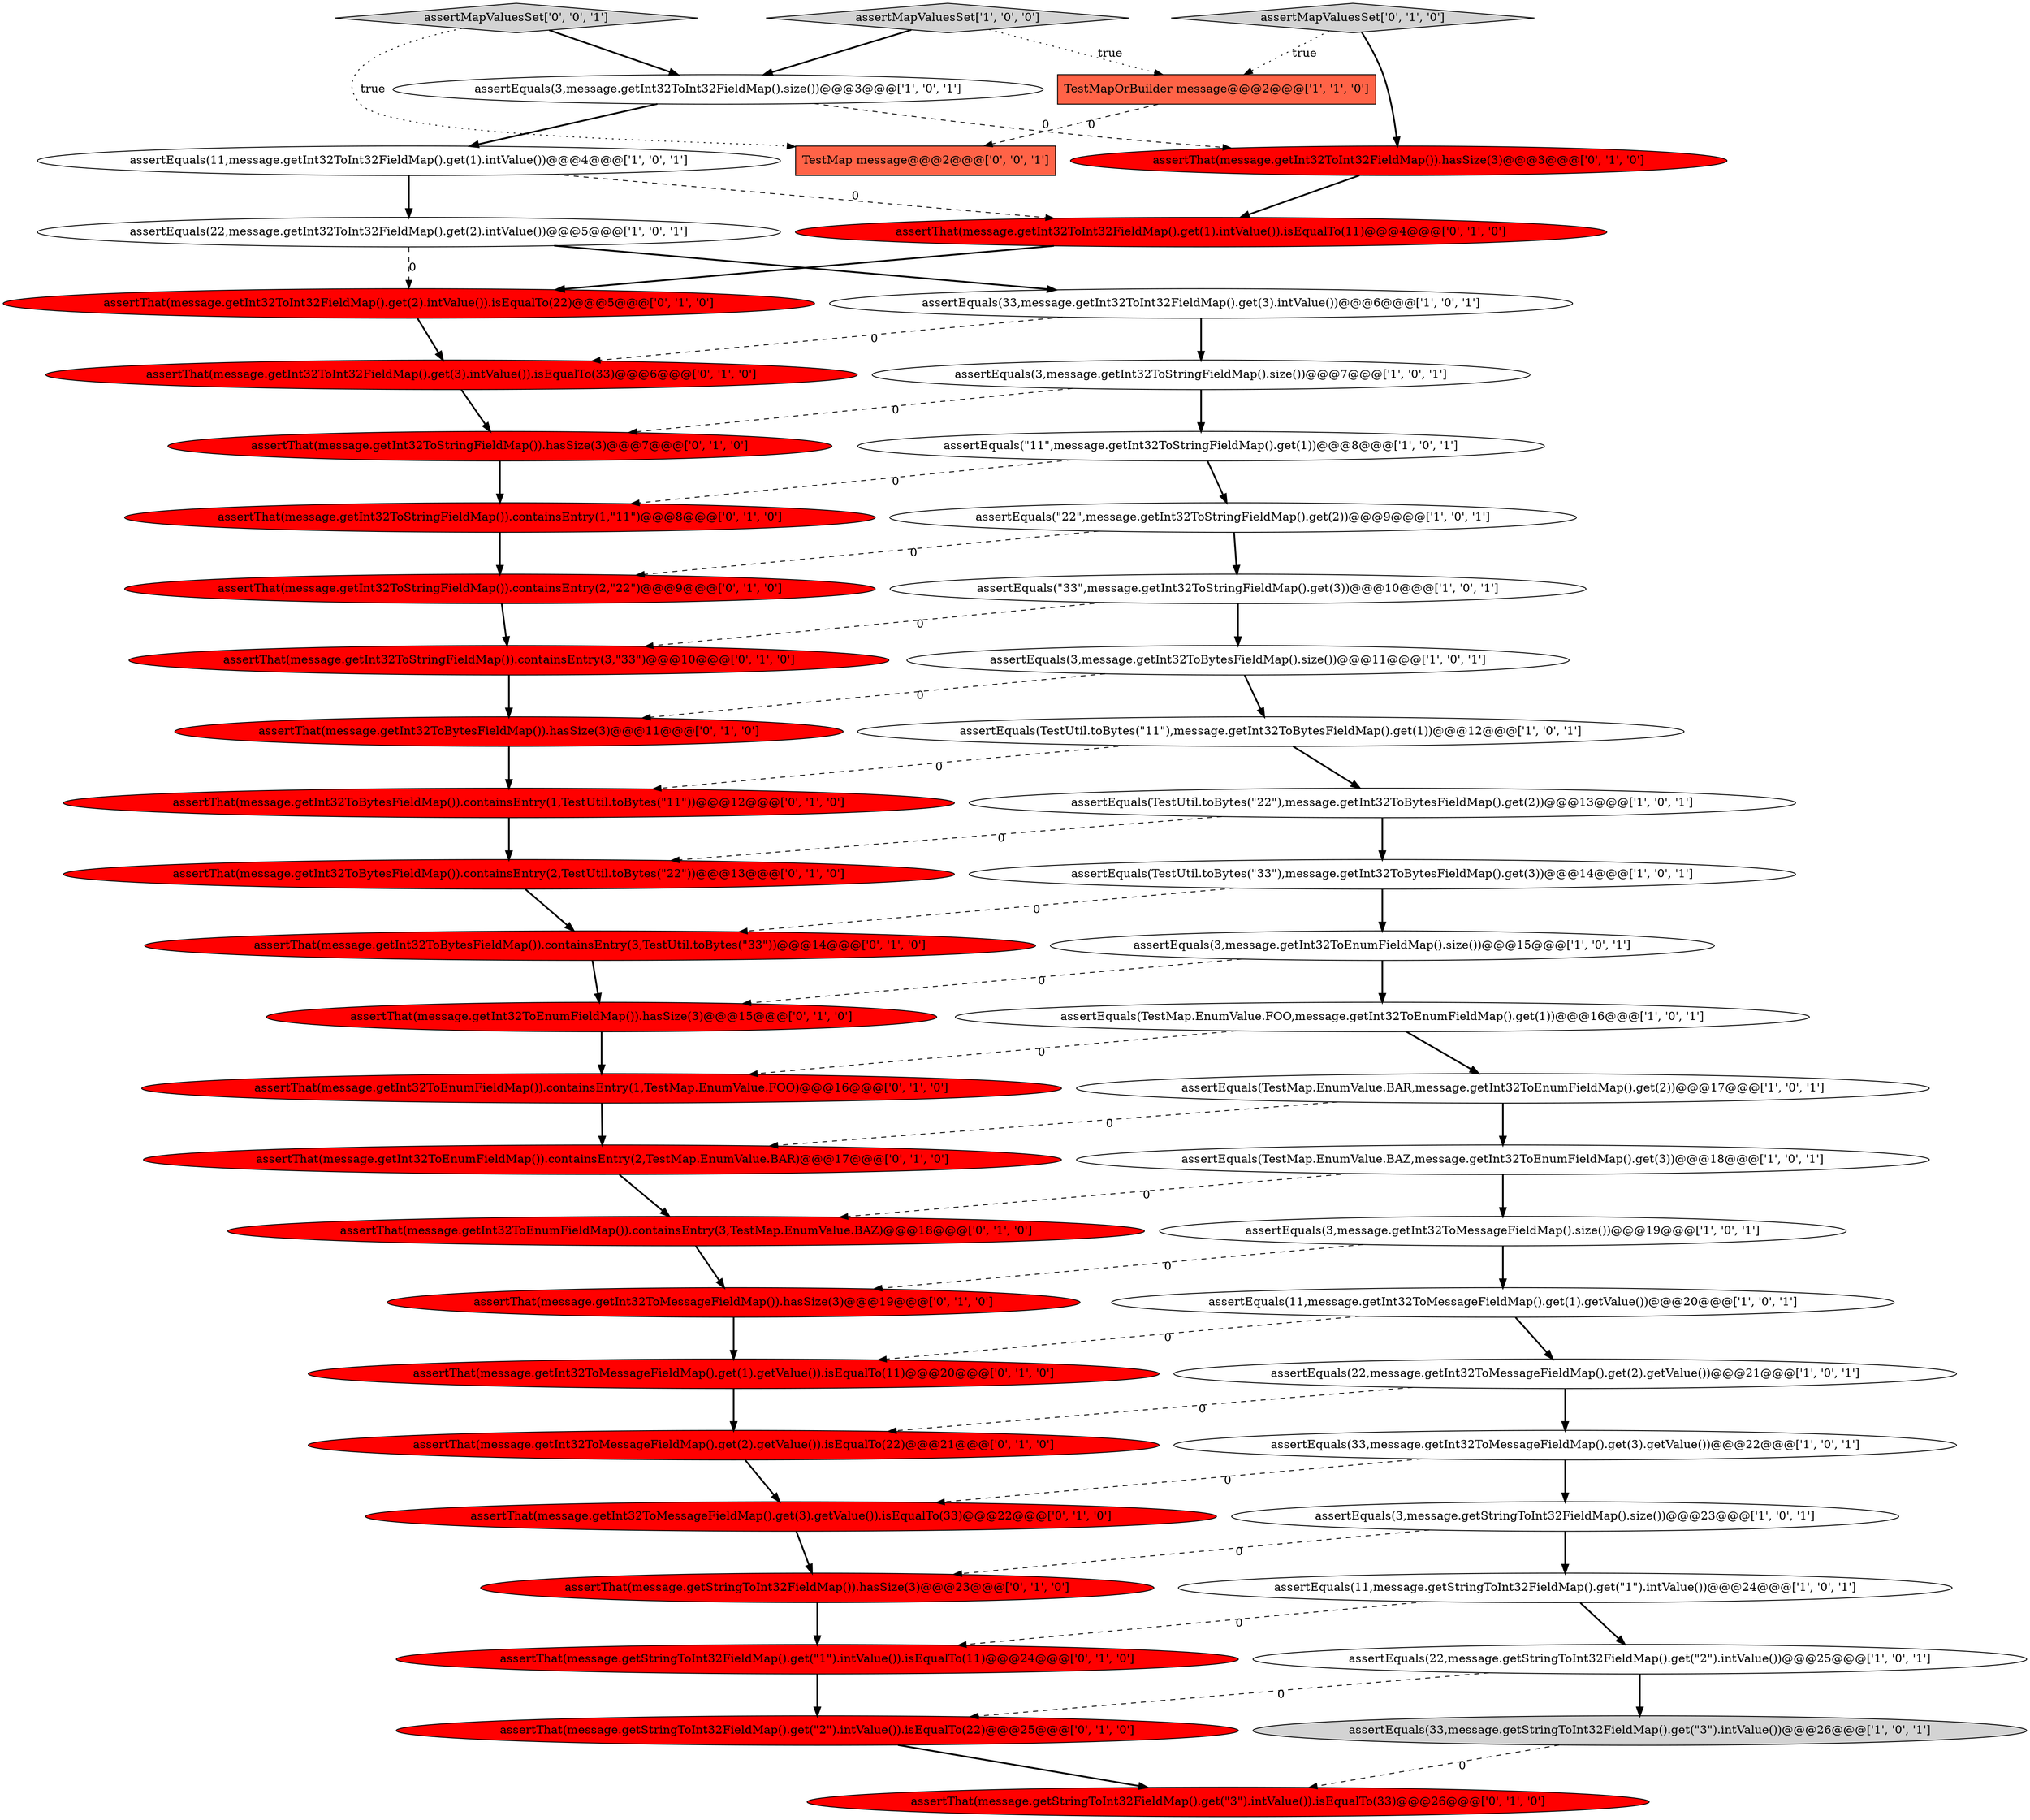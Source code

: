 digraph {
11 [style = filled, label = "assertEquals(33,message.getInt32ToInt32FieldMap().get(3).intValue())@@@6@@@['1', '0', '1']", fillcolor = white, shape = ellipse image = "AAA0AAABBB1BBB"];
15 [style = filled, label = "assertEquals(\"33\",message.getInt32ToStringFieldMap().get(3))@@@10@@@['1', '0', '1']", fillcolor = white, shape = ellipse image = "AAA0AAABBB1BBB"];
36 [style = filled, label = "assertThat(message.getInt32ToMessageFieldMap()).hasSize(3)@@@19@@@['0', '1', '0']", fillcolor = red, shape = ellipse image = "AAA1AAABBB2BBB"];
13 [style = filled, label = "assertEquals(33,message.getInt32ToMessageFieldMap().get(3).getValue())@@@22@@@['1', '0', '1']", fillcolor = white, shape = ellipse image = "AAA0AAABBB1BBB"];
40 [style = filled, label = "assertMapValuesSet['0', '1', '0']", fillcolor = lightgray, shape = diamond image = "AAA0AAABBB2BBB"];
32 [style = filled, label = "assertThat(message.getInt32ToMessageFieldMap().get(2).getValue()).isEqualTo(22)@@@21@@@['0', '1', '0']", fillcolor = red, shape = ellipse image = "AAA1AAABBB2BBB"];
35 [style = filled, label = "assertThat(message.getInt32ToStringFieldMap()).hasSize(3)@@@7@@@['0', '1', '0']", fillcolor = red, shape = ellipse image = "AAA1AAABBB2BBB"];
22 [style = filled, label = "assertEquals(3,message.getStringToInt32FieldMap().size())@@@23@@@['1', '0', '1']", fillcolor = white, shape = ellipse image = "AAA0AAABBB1BBB"];
19 [style = filled, label = "assertMapValuesSet['1', '0', '0']", fillcolor = lightgray, shape = diamond image = "AAA0AAABBB1BBB"];
10 [style = filled, label = "assertEquals(22,message.getInt32ToMessageFieldMap().get(2).getValue())@@@21@@@['1', '0', '1']", fillcolor = white, shape = ellipse image = "AAA0AAABBB1BBB"];
48 [style = filled, label = "assertThat(message.getInt32ToBytesFieldMap()).containsEntry(1,TestUtil.toBytes(\"11\"))@@@12@@@['0', '1', '0']", fillcolor = red, shape = ellipse image = "AAA1AAABBB2BBB"];
17 [style = filled, label = "assertEquals(TestMap.EnumValue.FOO,message.getInt32ToEnumFieldMap().get(1))@@@16@@@['1', '0', '1']", fillcolor = white, shape = ellipse image = "AAA0AAABBB1BBB"];
1 [style = filled, label = "assertEquals(11,message.getStringToInt32FieldMap().get(\"1\").intValue())@@@24@@@['1', '0', '1']", fillcolor = white, shape = ellipse image = "AAA0AAABBB1BBB"];
6 [style = filled, label = "assertEquals(TestMap.EnumValue.BAZ,message.getInt32ToEnumFieldMap().get(3))@@@18@@@['1', '0', '1']", fillcolor = white, shape = ellipse image = "AAA0AAABBB1BBB"];
27 [style = filled, label = "assertThat(message.getStringToInt32FieldMap()).hasSize(3)@@@23@@@['0', '1', '0']", fillcolor = red, shape = ellipse image = "AAA1AAABBB2BBB"];
38 [style = filled, label = "assertThat(message.getInt32ToBytesFieldMap()).containsEntry(2,TestUtil.toBytes(\"22\"))@@@13@@@['0', '1', '0']", fillcolor = red, shape = ellipse image = "AAA1AAABBB2BBB"];
51 [style = filled, label = "assertMapValuesSet['0', '0', '1']", fillcolor = lightgray, shape = diamond image = "AAA0AAABBB3BBB"];
28 [style = filled, label = "assertThat(message.getStringToInt32FieldMap().get(\"2\").intValue()).isEqualTo(22)@@@25@@@['0', '1', '0']", fillcolor = red, shape = ellipse image = "AAA1AAABBB2BBB"];
29 [style = filled, label = "assertThat(message.getInt32ToInt32FieldMap().get(1).intValue()).isEqualTo(11)@@@4@@@['0', '1', '0']", fillcolor = red, shape = ellipse image = "AAA1AAABBB2BBB"];
52 [style = filled, label = "TestMap message@@@2@@@['0', '0', '1']", fillcolor = tomato, shape = box image = "AAA0AAABBB3BBB"];
0 [style = filled, label = "assertEquals(11,message.getInt32ToInt32FieldMap().get(1).intValue())@@@4@@@['1', '0', '1']", fillcolor = white, shape = ellipse image = "AAA0AAABBB1BBB"];
2 [style = filled, label = "assertEquals(22,message.getInt32ToInt32FieldMap().get(2).intValue())@@@5@@@['1', '0', '1']", fillcolor = white, shape = ellipse image = "AAA0AAABBB1BBB"];
23 [style = filled, label = "assertEquals(TestUtil.toBytes(\"22\"),message.getInt32ToBytesFieldMap().get(2))@@@13@@@['1', '0', '1']", fillcolor = white, shape = ellipse image = "AAA0AAABBB1BBB"];
8 [style = filled, label = "assertEquals(22,message.getStringToInt32FieldMap().get(\"2\").intValue())@@@25@@@['1', '0', '1']", fillcolor = white, shape = ellipse image = "AAA0AAABBB1BBB"];
49 [style = filled, label = "assertThat(message.getInt32ToInt32FieldMap().get(3).intValue()).isEqualTo(33)@@@6@@@['0', '1', '0']", fillcolor = red, shape = ellipse image = "AAA1AAABBB2BBB"];
30 [style = filled, label = "assertThat(message.getInt32ToStringFieldMap()).containsEntry(2,\"22\")@@@9@@@['0', '1', '0']", fillcolor = red, shape = ellipse image = "AAA1AAABBB2BBB"];
47 [style = filled, label = "assertThat(message.getInt32ToStringFieldMap()).containsEntry(3,\"33\")@@@10@@@['0', '1', '0']", fillcolor = red, shape = ellipse image = "AAA1AAABBB2BBB"];
25 [style = filled, label = "assertEquals(TestUtil.toBytes(\"33\"),message.getInt32ToBytesFieldMap().get(3))@@@14@@@['1', '0', '1']", fillcolor = white, shape = ellipse image = "AAA0AAABBB1BBB"];
26 [style = filled, label = "assertThat(message.getInt32ToMessageFieldMap().get(1).getValue()).isEqualTo(11)@@@20@@@['0', '1', '0']", fillcolor = red, shape = ellipse image = "AAA1AAABBB2BBB"];
4 [style = filled, label = "assertEquals(11,message.getInt32ToMessageFieldMap().get(1).getValue())@@@20@@@['1', '0', '1']", fillcolor = white, shape = ellipse image = "AAA0AAABBB1BBB"];
42 [style = filled, label = "assertThat(message.getInt32ToEnumFieldMap()).hasSize(3)@@@15@@@['0', '1', '0']", fillcolor = red, shape = ellipse image = "AAA1AAABBB2BBB"];
12 [style = filled, label = "assertEquals(3,message.getInt32ToBytesFieldMap().size())@@@11@@@['1', '0', '1']", fillcolor = white, shape = ellipse image = "AAA0AAABBB1BBB"];
46 [style = filled, label = "assertThat(message.getInt32ToEnumFieldMap()).containsEntry(3,TestMap.EnumValue.BAZ)@@@18@@@['0', '1', '0']", fillcolor = red, shape = ellipse image = "AAA1AAABBB2BBB"];
20 [style = filled, label = "TestMapOrBuilder message@@@2@@@['1', '1', '0']", fillcolor = tomato, shape = box image = "AAA0AAABBB1BBB"];
41 [style = filled, label = "assertThat(message.getInt32ToBytesFieldMap()).hasSize(3)@@@11@@@['0', '1', '0']", fillcolor = red, shape = ellipse image = "AAA1AAABBB2BBB"];
39 [style = filled, label = "assertThat(message.getInt32ToInt32FieldMap().get(2).intValue()).isEqualTo(22)@@@5@@@['0', '1', '0']", fillcolor = red, shape = ellipse image = "AAA1AAABBB2BBB"];
37 [style = filled, label = "assertThat(message.getInt32ToStringFieldMap()).containsEntry(1,\"11\")@@@8@@@['0', '1', '0']", fillcolor = red, shape = ellipse image = "AAA1AAABBB2BBB"];
9 [style = filled, label = "assertEquals(3,message.getInt32ToInt32FieldMap().size())@@@3@@@['1', '0', '1']", fillcolor = white, shape = ellipse image = "AAA0AAABBB1BBB"];
33 [style = filled, label = "assertThat(message.getInt32ToBytesFieldMap()).containsEntry(3,TestUtil.toBytes(\"33\"))@@@14@@@['0', '1', '0']", fillcolor = red, shape = ellipse image = "AAA1AAABBB2BBB"];
21 [style = filled, label = "assertEquals(\"22\",message.getInt32ToStringFieldMap().get(2))@@@9@@@['1', '0', '1']", fillcolor = white, shape = ellipse image = "AAA0AAABBB1BBB"];
50 [style = filled, label = "assertThat(message.getInt32ToInt32FieldMap()).hasSize(3)@@@3@@@['0', '1', '0']", fillcolor = red, shape = ellipse image = "AAA1AAABBB2BBB"];
7 [style = filled, label = "assertEquals(3,message.getInt32ToMessageFieldMap().size())@@@19@@@['1', '0', '1']", fillcolor = white, shape = ellipse image = "AAA0AAABBB1BBB"];
34 [style = filled, label = "assertThat(message.getStringToInt32FieldMap().get(\"1\").intValue()).isEqualTo(11)@@@24@@@['0', '1', '0']", fillcolor = red, shape = ellipse image = "AAA1AAABBB2BBB"];
16 [style = filled, label = "assertEquals(TestUtil.toBytes(\"11\"),message.getInt32ToBytesFieldMap().get(1))@@@12@@@['1', '0', '1']", fillcolor = white, shape = ellipse image = "AAA0AAABBB1BBB"];
31 [style = filled, label = "assertThat(message.getStringToInt32FieldMap().get(\"3\").intValue()).isEqualTo(33)@@@26@@@['0', '1', '0']", fillcolor = red, shape = ellipse image = "AAA1AAABBB2BBB"];
24 [style = filled, label = "assertEquals(33,message.getStringToInt32FieldMap().get(\"3\").intValue())@@@26@@@['1', '0', '1']", fillcolor = lightgray, shape = ellipse image = "AAA0AAABBB1BBB"];
3 [style = filled, label = "assertEquals(3,message.getInt32ToEnumFieldMap().size())@@@15@@@['1', '0', '1']", fillcolor = white, shape = ellipse image = "AAA0AAABBB1BBB"];
18 [style = filled, label = "assertEquals(\"11\",message.getInt32ToStringFieldMap().get(1))@@@8@@@['1', '0', '1']", fillcolor = white, shape = ellipse image = "AAA0AAABBB1BBB"];
5 [style = filled, label = "assertEquals(TestMap.EnumValue.BAR,message.getInt32ToEnumFieldMap().get(2))@@@17@@@['1', '0', '1']", fillcolor = white, shape = ellipse image = "AAA0AAABBB1BBB"];
44 [style = filled, label = "assertThat(message.getInt32ToEnumFieldMap()).containsEntry(2,TestMap.EnumValue.BAR)@@@17@@@['0', '1', '0']", fillcolor = red, shape = ellipse image = "AAA1AAABBB2BBB"];
43 [style = filled, label = "assertThat(message.getInt32ToMessageFieldMap().get(3).getValue()).isEqualTo(33)@@@22@@@['0', '1', '0']", fillcolor = red, shape = ellipse image = "AAA1AAABBB2BBB"];
14 [style = filled, label = "assertEquals(3,message.getInt32ToStringFieldMap().size())@@@7@@@['1', '0', '1']", fillcolor = white, shape = ellipse image = "AAA0AAABBB1BBB"];
45 [style = filled, label = "assertThat(message.getInt32ToEnumFieldMap()).containsEntry(1,TestMap.EnumValue.FOO)@@@16@@@['0', '1', '0']", fillcolor = red, shape = ellipse image = "AAA1AAABBB2BBB"];
4->10 [style = bold, label=""];
50->29 [style = bold, label=""];
23->38 [style = dashed, label="0"];
23->25 [style = bold, label=""];
17->5 [style = bold, label=""];
40->50 [style = bold, label=""];
5->44 [style = dashed, label="0"];
13->43 [style = dashed, label="0"];
1->8 [style = bold, label=""];
26->32 [style = bold, label=""];
9->0 [style = bold, label=""];
20->52 [style = dashed, label="0"];
11->14 [style = bold, label=""];
29->39 [style = bold, label=""];
49->35 [style = bold, label=""];
42->45 [style = bold, label=""];
19->20 [style = dotted, label="true"];
37->30 [style = bold, label=""];
21->15 [style = bold, label=""];
28->31 [style = bold, label=""];
51->9 [style = bold, label=""];
0->2 [style = bold, label=""];
25->3 [style = bold, label=""];
15->47 [style = dashed, label="0"];
1->34 [style = dashed, label="0"];
46->36 [style = bold, label=""];
22->27 [style = dashed, label="0"];
12->16 [style = bold, label=""];
4->26 [style = dashed, label="0"];
16->23 [style = bold, label=""];
7->4 [style = bold, label=""];
36->26 [style = bold, label=""];
32->43 [style = bold, label=""];
8->28 [style = dashed, label="0"];
17->45 [style = dashed, label="0"];
40->20 [style = dotted, label="true"];
45->44 [style = bold, label=""];
12->41 [style = dashed, label="0"];
11->49 [style = dashed, label="0"];
21->30 [style = dashed, label="0"];
6->46 [style = dashed, label="0"];
34->28 [style = bold, label=""];
44->46 [style = bold, label=""];
41->48 [style = bold, label=""];
16->48 [style = dashed, label="0"];
27->34 [style = bold, label=""];
48->38 [style = bold, label=""];
5->6 [style = bold, label=""];
10->32 [style = dashed, label="0"];
10->13 [style = bold, label=""];
19->9 [style = bold, label=""];
35->37 [style = bold, label=""];
33->42 [style = bold, label=""];
43->27 [style = bold, label=""];
39->49 [style = bold, label=""];
51->52 [style = dotted, label="true"];
0->29 [style = dashed, label="0"];
2->39 [style = dashed, label="0"];
9->50 [style = dashed, label="0"];
18->37 [style = dashed, label="0"];
24->31 [style = dashed, label="0"];
47->41 [style = bold, label=""];
3->17 [style = bold, label=""];
14->35 [style = dashed, label="0"];
14->18 [style = bold, label=""];
25->33 [style = dashed, label="0"];
15->12 [style = bold, label=""];
30->47 [style = bold, label=""];
13->22 [style = bold, label=""];
22->1 [style = bold, label=""];
18->21 [style = bold, label=""];
6->7 [style = bold, label=""];
38->33 [style = bold, label=""];
2->11 [style = bold, label=""];
7->36 [style = dashed, label="0"];
3->42 [style = dashed, label="0"];
8->24 [style = bold, label=""];
}
